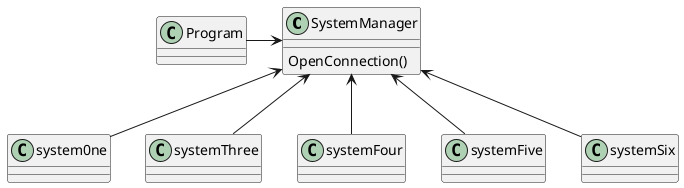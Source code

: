 @startuml
'https://plantuml.com/class-diagram

class SystemManager{
OpenConnection()
}
Program -> SystemManager
SystemManager <-- system0ne
SystemManager <-- systemThree
SystemManager <-- systemFour
SystemManager <-- systemFive
SystemManager <-- systemSix

@enduml
